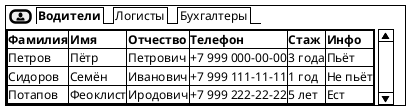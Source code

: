 @startsalt
skinparam defaultFontName Liberation Serif

{+

{ { [<&person>] } | {/ <b>Водители | Логисты | Бухгалтеры } }
{SI{#
    <b>Фамилия | <b>Имя |<b>Отчество | <b>Телефон | <b>Стаж | <b>Инфо

    Петров  | Пётр     | Петрович | +7 999 000-00-00 | 3 года | Пьёт
    Сидоров | Семён    | Иванович | +7 999 111-11-11 | 1 год  | Не пьёт
    Потапов | Феоклист | Иродович | +7 999 222-22-22 | 5 лет  | Ест
}}

}

@endsalt
